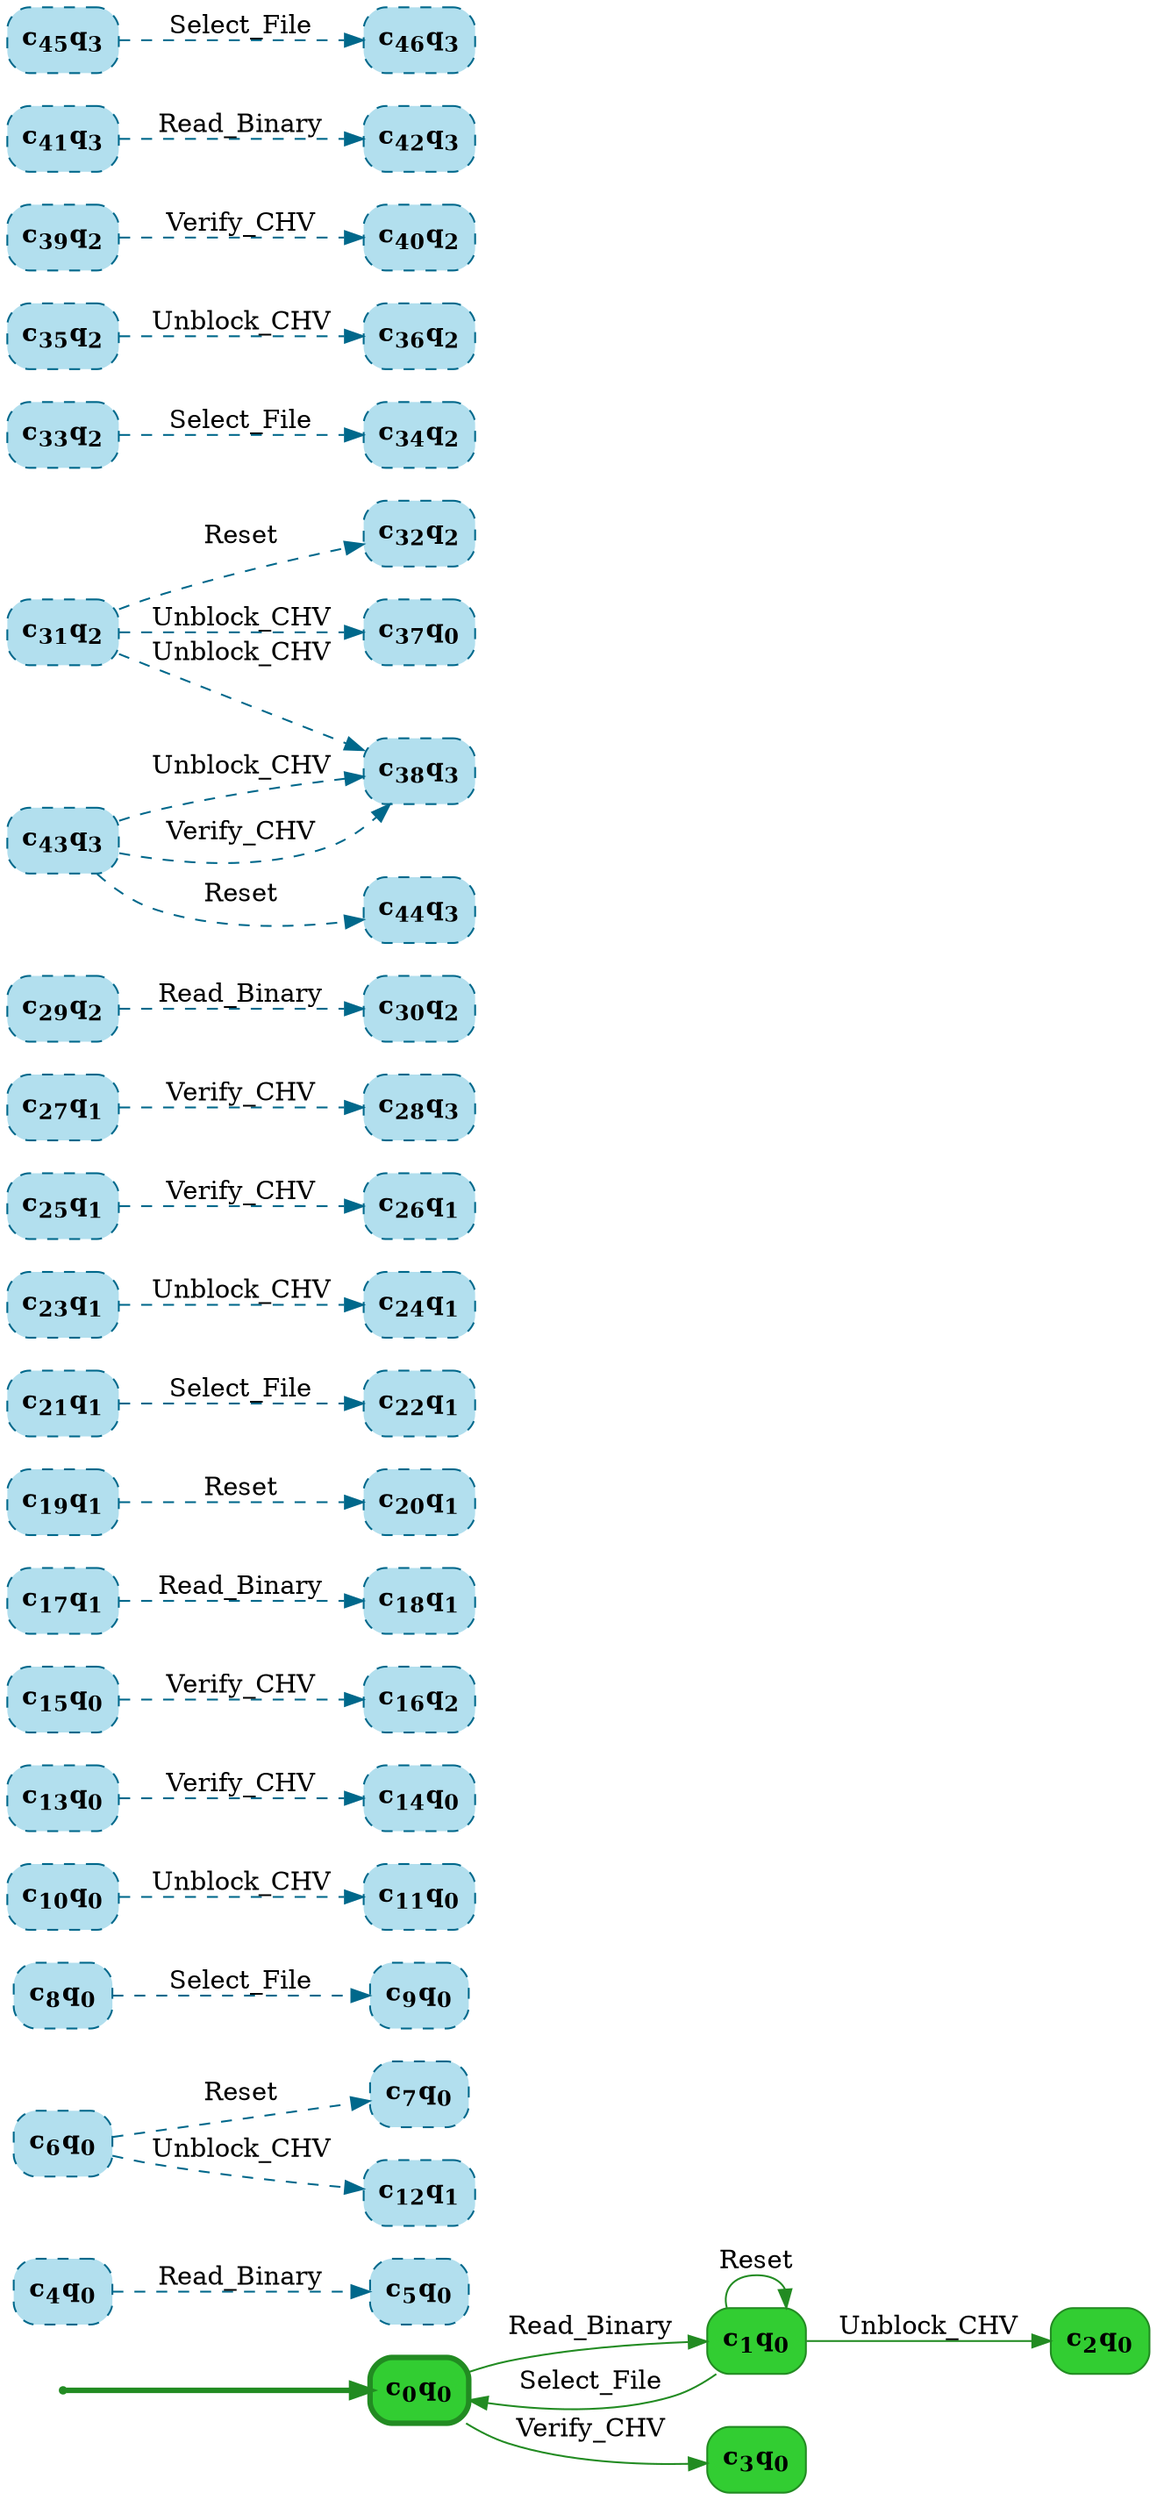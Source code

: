 digraph g {

	rankdir="LR"

	__invisible__[shape="point", color="forestgreen"]
	c0q0[label=<<b>c<sub>0</sub>q<sub>0</sub></b>>, shape="box", style="rounded, filled", fillcolor="limegreen", color="forestgreen", penwidth=3] // Initial
	c1q0[label=<<b>c<sub>1</sub>q<sub>0</sub></b>>, shape="box", style="rounded, filled", fillcolor="limegreen", color="forestgreen"]
	c2q0[label=<<b>c<sub>2</sub>q<sub>0</sub></b>>, shape="box", style="rounded, filled", fillcolor="limegreen", color="forestgreen"]
	c3q0[label=<<b>c<sub>3</sub>q<sub>0</sub></b>>, shape="box", style="rounded, filled", fillcolor="limegreen", color="forestgreen"]
	c4q0[label=<<b>c<sub>4</sub>q<sub>0</sub></b>>, shape="box", style="rounded, filled, dashed", fillcolor="lightblue2", color="deepskyblue4"]
	c5q0[label=<<b>c<sub>5</sub>q<sub>0</sub></b>>, shape="box", style="rounded, filled, dashed", fillcolor="lightblue2", color="deepskyblue4"]
	c6q0[label=<<b>c<sub>6</sub>q<sub>0</sub></b>>, shape="box", style="rounded, filled, dashed", fillcolor="lightblue2", color="deepskyblue4"]
	c7q0[label=<<b>c<sub>7</sub>q<sub>0</sub></b>>, shape="box", style="rounded, filled, dashed", fillcolor="lightblue2", color="deepskyblue4"]
	c8q0[label=<<b>c<sub>8</sub>q<sub>0</sub></b>>, shape="box", style="rounded, filled, dashed", fillcolor="lightblue2", color="deepskyblue4"]
	c9q0[label=<<b>c<sub>9</sub>q<sub>0</sub></b>>, shape="box", style="rounded, filled, dashed", fillcolor="lightblue2", color="deepskyblue4"]
	c10q0[label=<<b>c<sub>10</sub>q<sub>0</sub></b>>, shape="box", style="rounded, filled, dashed", fillcolor="lightblue2", color="deepskyblue4"]
	c11q0[label=<<b>c<sub>11</sub>q<sub>0</sub></b>>, shape="box", style="rounded, filled, dashed", fillcolor="lightblue2", color="deepskyblue4"]
	c12q1[label=<<b>c<sub>12</sub>q<sub>1</sub></b>>, shape="box", style="rounded, filled, dashed", fillcolor="lightblue2", color="deepskyblue4"]
	c13q0[label=<<b>c<sub>13</sub>q<sub>0</sub></b>>, shape="box", style="rounded, filled, dashed", fillcolor="lightblue2", color="deepskyblue4"]
	c14q0[label=<<b>c<sub>14</sub>q<sub>0</sub></b>>, shape="box", style="rounded, filled, dashed", fillcolor="lightblue2", color="deepskyblue4"]
	c15q0[label=<<b>c<sub>15</sub>q<sub>0</sub></b>>, shape="box", style="rounded, filled, dashed", fillcolor="lightblue2", color="deepskyblue4"]
	c16q2[label=<<b>c<sub>16</sub>q<sub>2</sub></b>>, shape="box", style="rounded, filled, dashed", fillcolor="lightblue2", color="deepskyblue4"]
	c17q1[label=<<b>c<sub>17</sub>q<sub>1</sub></b>>, shape="box", style="rounded, filled, dashed", fillcolor="lightblue2", color="deepskyblue4"]
	c18q1[label=<<b>c<sub>18</sub>q<sub>1</sub></b>>, shape="box", style="rounded, filled, dashed", fillcolor="lightblue2", color="deepskyblue4"]
	c19q1[label=<<b>c<sub>19</sub>q<sub>1</sub></b>>, shape="box", style="rounded, filled, dashed", fillcolor="lightblue2", color="deepskyblue4"]
	c20q1[label=<<b>c<sub>20</sub>q<sub>1</sub></b>>, shape="box", style="rounded, filled, dashed", fillcolor="lightblue2", color="deepskyblue4"]
	c21q1[label=<<b>c<sub>21</sub>q<sub>1</sub></b>>, shape="box", style="rounded, filled, dashed", fillcolor="lightblue2", color="deepskyblue4"]
	c22q1[label=<<b>c<sub>22</sub>q<sub>1</sub></b>>, shape="box", style="rounded, filled, dashed", fillcolor="lightblue2", color="deepskyblue4"]
	c23q1[label=<<b>c<sub>23</sub>q<sub>1</sub></b>>, shape="box", style="rounded, filled, dashed", fillcolor="lightblue2", color="deepskyblue4"]
	c24q1[label=<<b>c<sub>24</sub>q<sub>1</sub></b>>, shape="box", style="rounded, filled, dashed", fillcolor="lightblue2", color="deepskyblue4"]
	c25q1[label=<<b>c<sub>25</sub>q<sub>1</sub></b>>, shape="box", style="rounded, filled, dashed", fillcolor="lightblue2", color="deepskyblue4"]
	c26q1[label=<<b>c<sub>26</sub>q<sub>1</sub></b>>, shape="box", style="rounded, filled, dashed", fillcolor="lightblue2", color="deepskyblue4"]
	c27q1[label=<<b>c<sub>27</sub>q<sub>1</sub></b>>, shape="box", style="rounded, filled, dashed", fillcolor="lightblue2", color="deepskyblue4"]
	c28q3[label=<<b>c<sub>28</sub>q<sub>3</sub></b>>, shape="box", style="rounded, filled, dashed", fillcolor="lightblue2", color="deepskyblue4"]
	c29q2[label=<<b>c<sub>29</sub>q<sub>2</sub></b>>, shape="box", style="rounded, filled, dashed", fillcolor="lightblue2", color="deepskyblue4"]
	c30q2[label=<<b>c<sub>30</sub>q<sub>2</sub></b>>, shape="box", style="rounded, filled, dashed", fillcolor="lightblue2", color="deepskyblue4"]
	c31q2[label=<<b>c<sub>31</sub>q<sub>2</sub></b>>, shape="box", style="rounded, filled, dashed", fillcolor="lightblue2", color="deepskyblue4"]
	c32q2[label=<<b>c<sub>32</sub>q<sub>2</sub></b>>, shape="box", style="rounded, filled, dashed", fillcolor="lightblue2", color="deepskyblue4"]
	c33q2[label=<<b>c<sub>33</sub>q<sub>2</sub></b>>, shape="box", style="rounded, filled, dashed", fillcolor="lightblue2", color="deepskyblue4"]
	c34q2[label=<<b>c<sub>34</sub>q<sub>2</sub></b>>, shape="box", style="rounded, filled, dashed", fillcolor="lightblue2", color="deepskyblue4"]
	c35q2[label=<<b>c<sub>35</sub>q<sub>2</sub></b>>, shape="box", style="rounded, filled, dashed", fillcolor="lightblue2", color="deepskyblue4"]
	c36q2[label=<<b>c<sub>36</sub>q<sub>2</sub></b>>, shape="box", style="rounded, filled, dashed", fillcolor="lightblue2", color="deepskyblue4"]
	c37q0[label=<<b>c<sub>37</sub>q<sub>0</sub></b>>, shape="box", style="rounded, filled, dashed", fillcolor="lightblue2", color="deepskyblue4"]
	c38q3[label=<<b>c<sub>38</sub>q<sub>3</sub></b>>, shape="box", style="rounded, filled, dashed", fillcolor="lightblue2", color="deepskyblue4"]
	c39q2[label=<<b>c<sub>39</sub>q<sub>2</sub></b>>, shape="box", style="rounded, filled, dashed", fillcolor="lightblue2", color="deepskyblue4"]
	c40q2[label=<<b>c<sub>40</sub>q<sub>2</sub></b>>, shape="box", style="rounded, filled, dashed", fillcolor="lightblue2", color="deepskyblue4"]
	c41q3[label=<<b>c<sub>41</sub>q<sub>3</sub></b>>, shape="box", style="rounded, filled, dashed", fillcolor="lightblue2", color="deepskyblue4"]
	c42q3[label=<<b>c<sub>42</sub>q<sub>3</sub></b>>, shape="box", style="rounded, filled, dashed", fillcolor="lightblue2", color="deepskyblue4"]
	c43q3[label=<<b>c<sub>43</sub>q<sub>3</sub></b>>, shape="box", style="rounded, filled, dashed", fillcolor="lightblue2", color="deepskyblue4"]
	c44q3[label=<<b>c<sub>44</sub>q<sub>3</sub></b>>, shape="box", style="rounded, filled, dashed", fillcolor="lightblue2", color="deepskyblue4"]
	c45q3[label=<<b>c<sub>45</sub>q<sub>3</sub></b>>, shape="box", style="rounded, filled, dashed", fillcolor="lightblue2", color="deepskyblue4"]
	c46q3[label=<<b>c<sub>46</sub>q<sub>3</sub></b>>, shape="box", style="rounded, filled, dashed", fillcolor="lightblue2", color="deepskyblue4"]

	__invisible__ -> c0q0[penwidth=3, color="forestgreen"]
	c0q0 -> c1q0[label=<Read_Binary>, color="forestgreen"]
	c1q0 -> c1q0[label=<Reset>, color="forestgreen"]
	c1q0 -> c0q0[label=<Select_File>, color="forestgreen"]
	c1q0 -> c2q0[label=<Unblock_CHV>, color="forestgreen"]
	c0q0 -> c3q0[label=<Verify_CHV>, color="forestgreen"]
	c4q0 -> c5q0[label=<Read_Binary>, color="deepskyblue4", style="dashed"]
	c6q0 -> c7q0[label=<Reset>, color="deepskyblue4", style="dashed"]
	c8q0 -> c9q0[label=<Select_File>, color="deepskyblue4", style="dashed"]
	c10q0 -> c11q0[label=<Unblock_CHV>, color="deepskyblue4", style="dashed"]
	c6q0 -> c12q1[label=<Unblock_CHV>, color="deepskyblue4", style="dashed"]
	c13q0 -> c14q0[label=<Verify_CHV>, color="deepskyblue4", style="dashed"]
	c15q0 -> c16q2[label=<Verify_CHV>, color="deepskyblue4", style="dashed"]
	c17q1 -> c18q1[label=<Read_Binary>, color="deepskyblue4", style="dashed"]
	c19q1 -> c20q1[label=<Reset>, color="deepskyblue4", style="dashed"]
	c21q1 -> c22q1[label=<Select_File>, color="deepskyblue4", style="dashed"]
	c23q1 -> c24q1[label=<Unblock_CHV>, color="deepskyblue4", style="dashed"]
	c25q1 -> c26q1[label=<Verify_CHV>, color="deepskyblue4", style="dashed"]
	c27q1 -> c28q3[label=<Verify_CHV>, color="deepskyblue4", style="dashed"]
	c29q2 -> c30q2[label=<Read_Binary>, color="deepskyblue4", style="dashed"]
	c31q2 -> c32q2[label=<Reset>, color="deepskyblue4", style="dashed"]
	c33q2 -> c34q2[label=<Select_File>, color="deepskyblue4", style="dashed"]
	c35q2 -> c36q2[label=<Unblock_CHV>, color="deepskyblue4", style="dashed"]
	c31q2 -> c37q0[label=<Unblock_CHV>, color="deepskyblue4", style="dashed"]
	c31q2 -> c38q3[label=<Unblock_CHV>, color="deepskyblue4", style="dashed"]
	c39q2 -> c40q2[label=<Verify_CHV>, color="deepskyblue4", style="dashed"]
	c41q3 -> c42q3[label=<Read_Binary>, color="deepskyblue4", style="dashed"]
	c43q3 -> c44q3[label=<Reset>, color="deepskyblue4", style="dashed"]
	c45q3 -> c46q3[label=<Select_File>, color="deepskyblue4", style="dashed"]
	c43q3 -> c38q3[label=<Unblock_CHV>, color="deepskyblue4", style="dashed"]
	c43q3 -> c38q3[label=<Verify_CHV>, color="deepskyblue4", style="dashed"]

}
